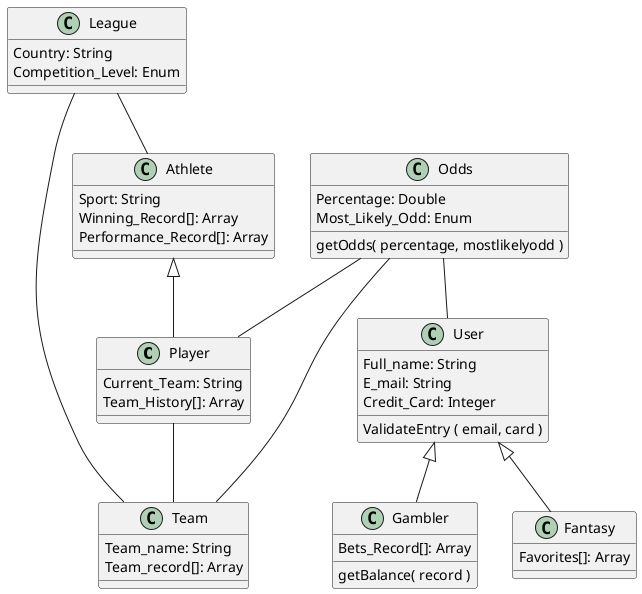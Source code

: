 @startuml
Player -- Team
League -- Team
Odds -- Team
Odds -- User
Odds -- Player
League -- Athlete

User <|-- Gambler
User <|-- Fantasy
Athlete <|-- Player 


class User {
  {field} Full_name: String
  {field} E_mail: String
  {field} Credit_Card: Integer
  {method} ValidateEntry ( email, card )
}

class Gambler {
  {field} Bets_Record[]: Array
  {method} getBalance( record ) 
}

class Fantasy {
  {field} Favorites[]: Array
}

class Odds {
  {field} Percentage: Double
  {field} Most_Likely_Odd: Enum
  {method} getOdds( percentage, mostlikelyodd )
}
class Athlete {
  {field} Sport: String
  {field} Winning_Record[]: Array
  {field} Performance_Record[]: Array
}

class Player {
  {field} Current_Team: String
  {field} Team_History[]: Array
}

class League {
  {field} Country: String
  {field} Competition_Level: Enum
}

class Team {
  {field} Team_name: String
  {field} Team_record[]: Array
}

@enduml